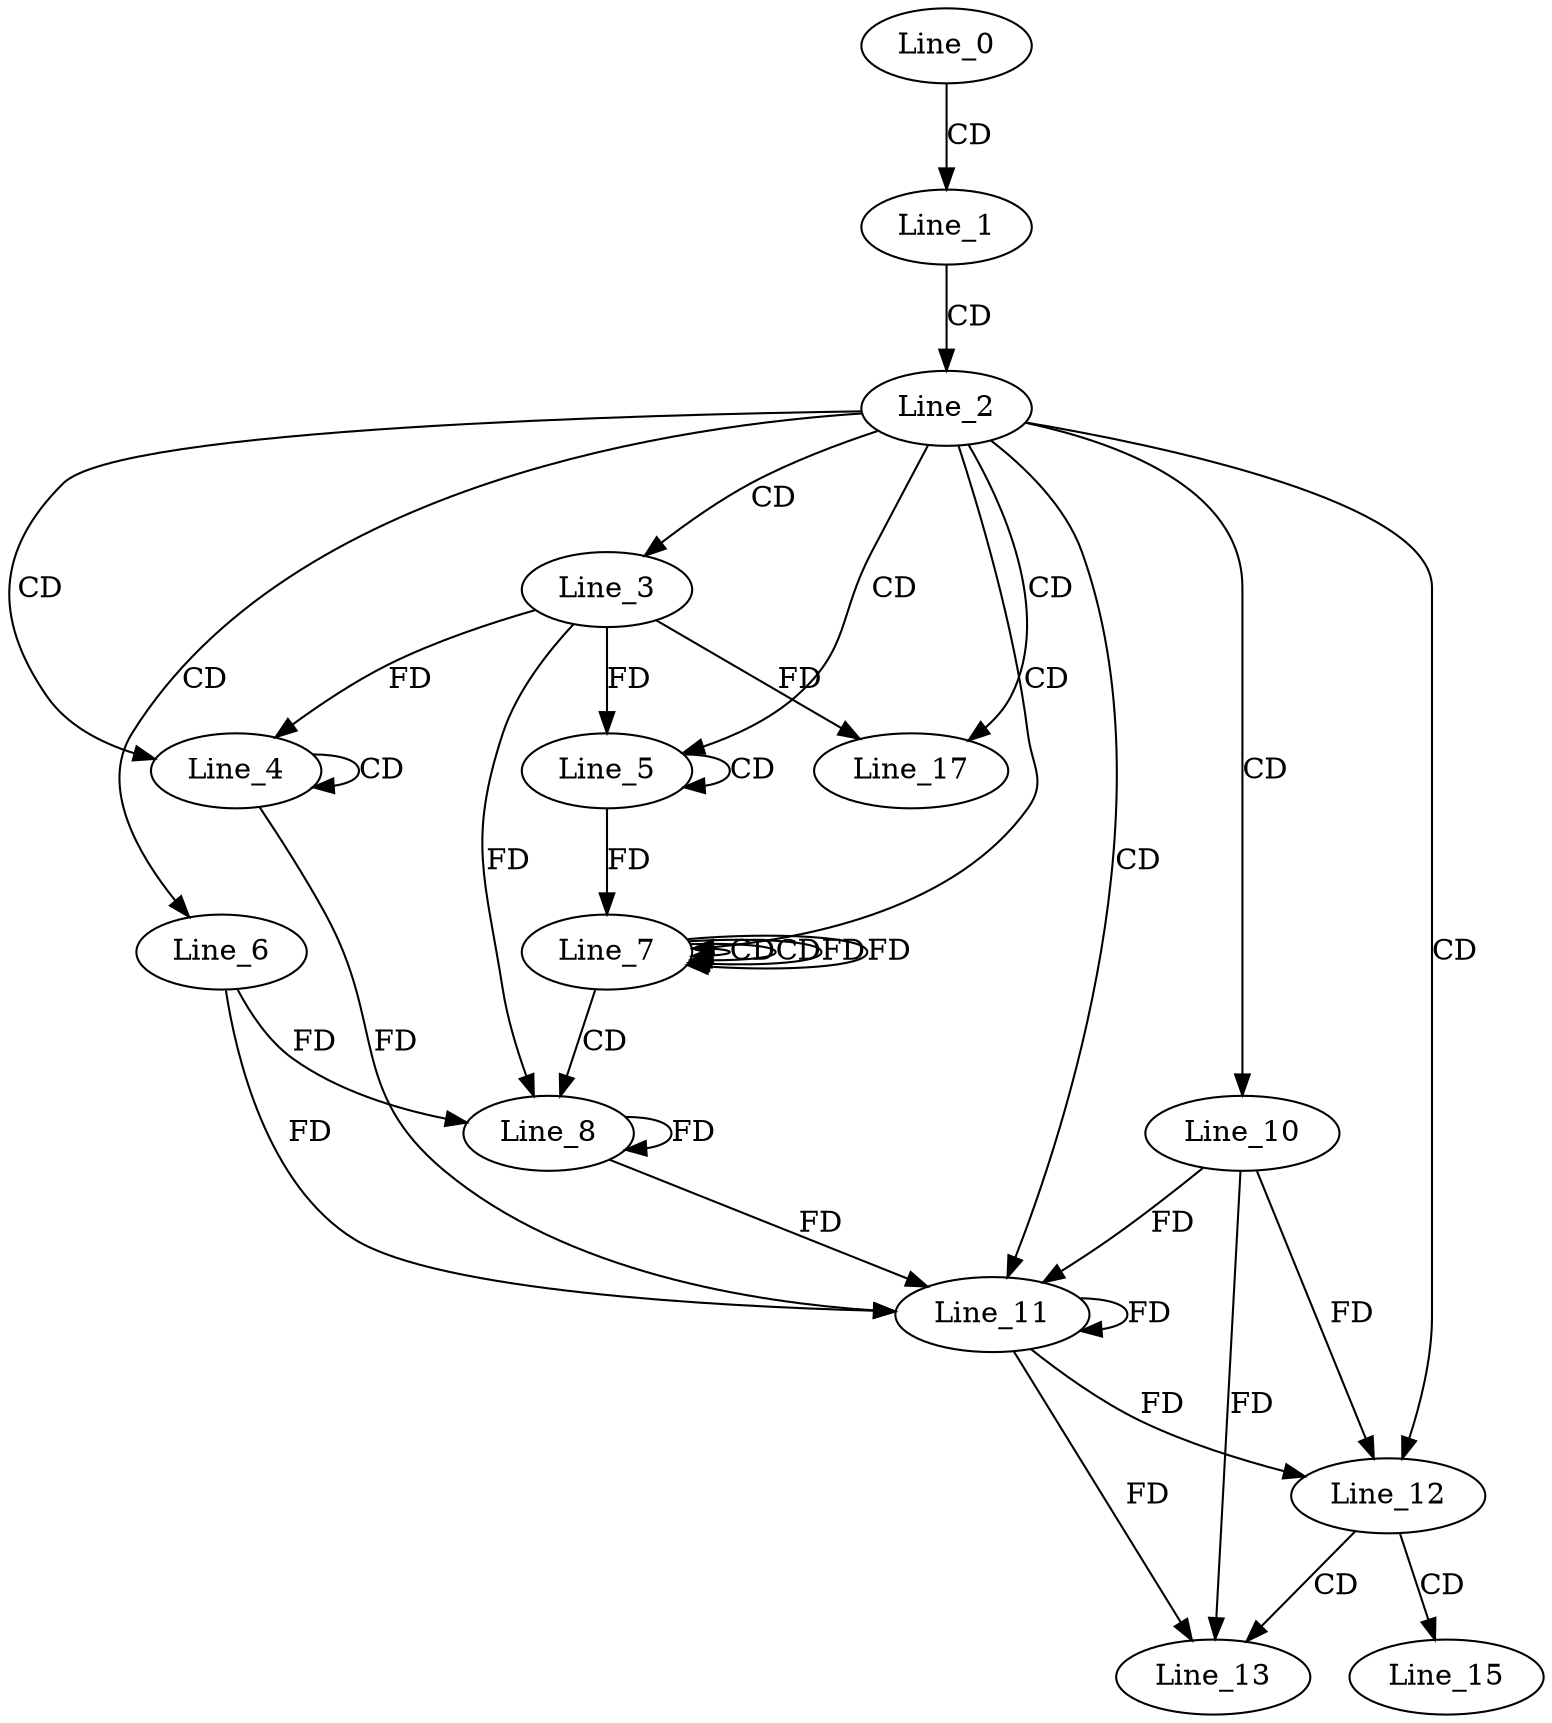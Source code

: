 digraph G {
  Line_0;
  Line_1;
  Line_2;
  Line_3;
  Line_4;
  Line_4;
  Line_5;
  Line_5;
  Line_6;
  Line_7;
  Line_7;
  Line_7;
  Line_8;
  Line_8;
  Line_10;
  Line_11;
  Line_12;
  Line_13;
  Line_15;
  Line_17;
  Line_0 -> Line_1 [ label="CD" ];
  Line_1 -> Line_2 [ label="CD" ];
  Line_2 -> Line_3 [ label="CD" ];
  Line_2 -> Line_4 [ label="CD" ];
  Line_4 -> Line_4 [ label="CD" ];
  Line_3 -> Line_4 [ label="FD" ];
  Line_2 -> Line_5 [ label="CD" ];
  Line_5 -> Line_5 [ label="CD" ];
  Line_3 -> Line_5 [ label="FD" ];
  Line_2 -> Line_6 [ label="CD" ];
  Line_2 -> Line_7 [ label="CD" ];
  Line_7 -> Line_7 [ label="CD" ];
  Line_5 -> Line_7 [ label="FD" ];
  Line_7 -> Line_7 [ label="CD" ];
  Line_7 -> Line_7 [ label="FD" ];
  Line_7 -> Line_8 [ label="CD" ];
  Line_8 -> Line_8 [ label="FD" ];
  Line_6 -> Line_8 [ label="FD" ];
  Line_3 -> Line_8 [ label="FD" ];
  Line_2 -> Line_10 [ label="CD" ];
  Line_2 -> Line_11 [ label="CD" ];
  Line_10 -> Line_11 [ label="FD" ];
  Line_11 -> Line_11 [ label="FD" ];
  Line_4 -> Line_11 [ label="FD" ];
  Line_8 -> Line_11 [ label="FD" ];
  Line_6 -> Line_11 [ label="FD" ];
  Line_2 -> Line_12 [ label="CD" ];
  Line_10 -> Line_12 [ label="FD" ];
  Line_11 -> Line_12 [ label="FD" ];
  Line_12 -> Line_13 [ label="CD" ];
  Line_10 -> Line_13 [ label="FD" ];
  Line_11 -> Line_13 [ label="FD" ];
  Line_12 -> Line_15 [ label="CD" ];
  Line_2 -> Line_17 [ label="CD" ];
  Line_3 -> Line_17 [ label="FD" ];
  Line_7 -> Line_7 [ label="FD" ];
}
